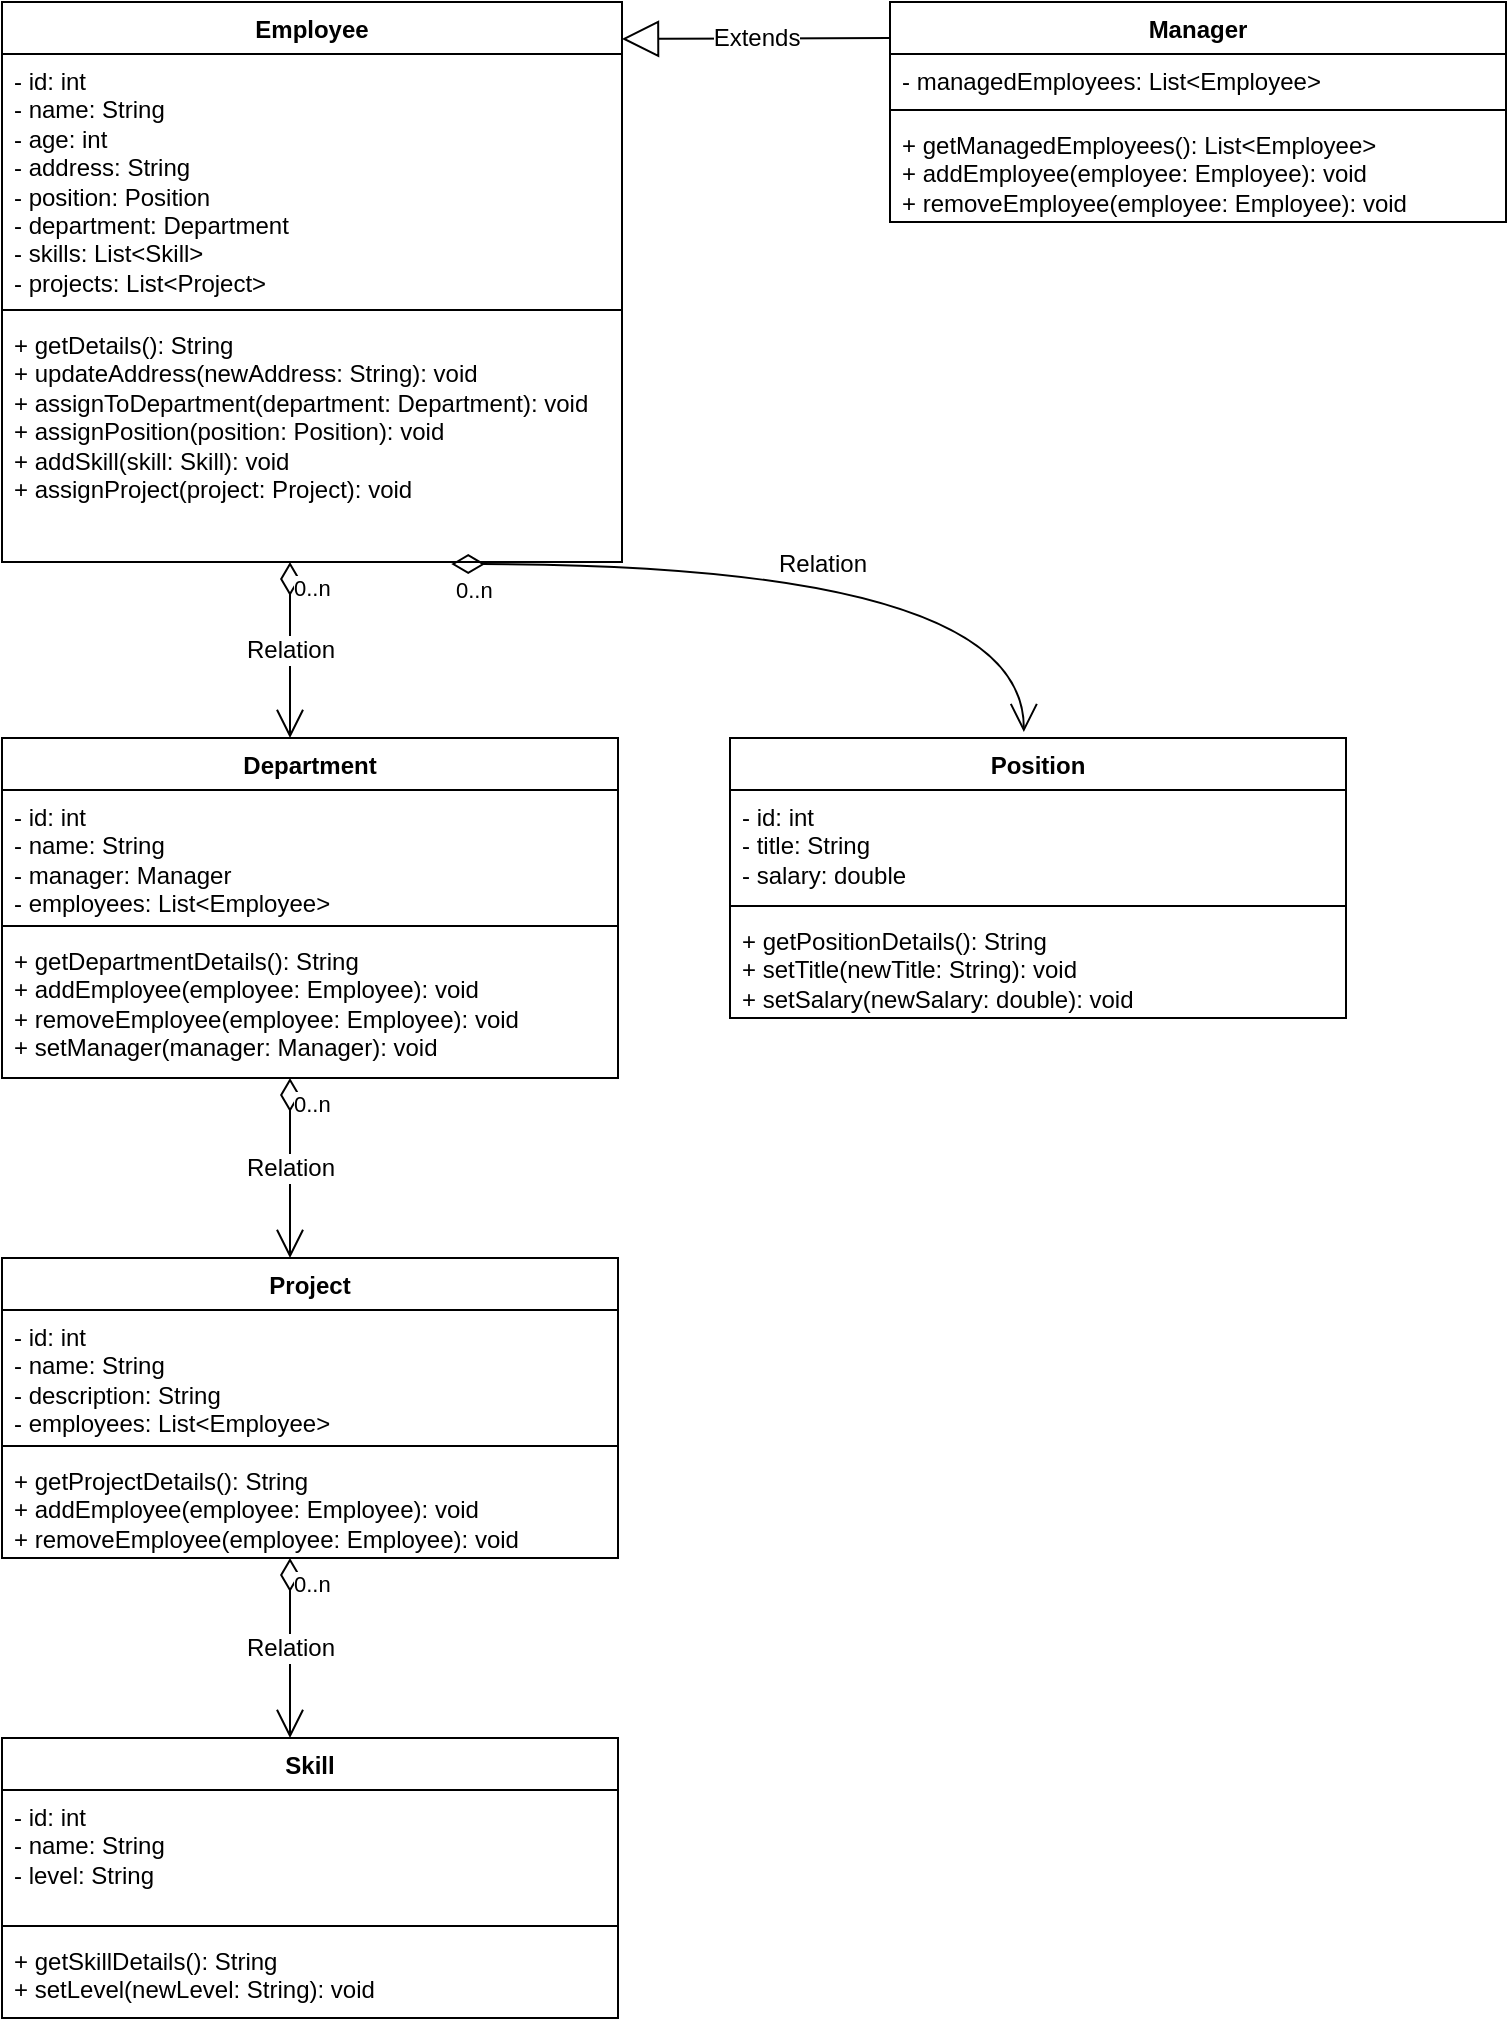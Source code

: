<mxfile version="24.7.1" type="device">
  <diagram name="Страница — 1" id="UCQbAM6jX2rPLn9khl6p">
    <mxGraphModel dx="1024" dy="563" grid="1" gridSize="10" guides="1" tooltips="1" connect="1" arrows="1" fold="1" page="1" pageScale="1" pageWidth="1654" pageHeight="2336" math="0" shadow="0">
      <root>
        <mxCell id="0" />
        <mxCell id="1" parent="0" />
        <mxCell id="EOtlCAxbhML1fY_JEtG5-3" value="Employee     " style="swimlane;fontStyle=1;align=center;verticalAlign=top;childLayout=stackLayout;horizontal=1;startSize=26;horizontalStack=0;resizeParent=1;resizeParentMax=0;resizeLast=0;collapsible=1;marginBottom=0;whiteSpace=wrap;html=1;" vertex="1" parent="1">
          <mxGeometry x="146" y="2" width="310" height="280" as="geometry">
            <mxRectangle x="32" y="2" width="90" height="30" as="alternateBounds" />
          </mxGeometry>
        </mxCell>
        <mxCell id="EOtlCAxbhML1fY_JEtG5-4" value="&lt;div&gt;- id: int&lt;/div&gt;&lt;div&gt;- name: String&lt;/div&gt;&lt;div&gt;- age: int&lt;/div&gt;&lt;div&gt;- address: String&lt;/div&gt;&lt;div&gt;- position: Position&lt;/div&gt;&lt;div&gt;- department: Department&amp;nbsp;&lt;/div&gt;&lt;div&gt;- skills: List&amp;lt;Skill&amp;gt;&lt;/div&gt;&lt;div&gt;- projects: List&amp;lt;Project&amp;gt;&amp;nbsp;&lt;br&gt;&lt;/div&gt;" style="text;strokeColor=none;fillColor=none;align=left;verticalAlign=top;spacingLeft=4;spacingRight=4;overflow=hidden;rotatable=0;points=[[0,0.5],[1,0.5]];portConstraint=eastwest;whiteSpace=wrap;html=1;" vertex="1" parent="EOtlCAxbhML1fY_JEtG5-3">
          <mxGeometry y="26" width="310" height="124" as="geometry" />
        </mxCell>
        <mxCell id="EOtlCAxbhML1fY_JEtG5-5" value="" style="line;strokeWidth=1;fillColor=none;align=left;verticalAlign=middle;spacingTop=-1;spacingLeft=3;spacingRight=3;rotatable=0;labelPosition=right;points=[];portConstraint=eastwest;strokeColor=inherit;" vertex="1" parent="EOtlCAxbhML1fY_JEtG5-3">
          <mxGeometry y="150" width="310" height="8" as="geometry" />
        </mxCell>
        <mxCell id="EOtlCAxbhML1fY_JEtG5-6" value=" + getDetails(): String&lt;div&gt;+ updateAddress(newAddress: String): void&lt;/div&gt;&lt;div&gt;+ assignToDepartment(department: Department): void&lt;/div&gt;&lt;div&gt;+ assignPosition(position: Position): void&lt;/div&gt;&lt;div&gt;+ addSkill(skill: Skill): void&lt;/div&gt;&lt;div&gt;+ assignProject(project: Project): void&lt;/div&gt;" style="text;strokeColor=none;fillColor=none;align=left;verticalAlign=top;spacingLeft=4;spacingRight=4;overflow=hidden;rotatable=0;points=[[0,0.5],[1,0.5]];portConstraint=eastwest;whiteSpace=wrap;html=1;" vertex="1" parent="EOtlCAxbhML1fY_JEtG5-3">
          <mxGeometry y="158" width="310" height="122" as="geometry" />
        </mxCell>
        <mxCell id="EOtlCAxbhML1fY_JEtG5-7" value="Position    " style="swimlane;fontStyle=1;align=center;verticalAlign=top;childLayout=stackLayout;horizontal=1;startSize=26;horizontalStack=0;resizeParent=1;resizeParentMax=0;resizeLast=0;collapsible=1;marginBottom=0;whiteSpace=wrap;html=1;" vertex="1" parent="1">
          <mxGeometry x="510" y="370" width="308" height="140" as="geometry">
            <mxRectangle x="610" y="430" width="80" height="30" as="alternateBounds" />
          </mxGeometry>
        </mxCell>
        <mxCell id="EOtlCAxbhML1fY_JEtG5-8" value="&lt;div&gt;- id: int&lt;/div&gt;&lt;div&gt;- title: String&lt;/div&gt;&lt;div&gt;- salary: double&lt;/div&gt;" style="text;strokeColor=none;fillColor=none;align=left;verticalAlign=top;spacingLeft=4;spacingRight=4;overflow=hidden;rotatable=0;points=[[0,0.5],[1,0.5]];portConstraint=eastwest;whiteSpace=wrap;html=1;" vertex="1" parent="EOtlCAxbhML1fY_JEtG5-7">
          <mxGeometry y="26" width="308" height="54" as="geometry" />
        </mxCell>
        <mxCell id="EOtlCAxbhML1fY_JEtG5-9" value="" style="line;strokeWidth=1;fillColor=none;align=left;verticalAlign=middle;spacingTop=-1;spacingLeft=3;spacingRight=3;rotatable=0;labelPosition=right;points=[];portConstraint=eastwest;strokeColor=inherit;" vertex="1" parent="EOtlCAxbhML1fY_JEtG5-7">
          <mxGeometry y="80" width="308" height="8" as="geometry" />
        </mxCell>
        <mxCell id="EOtlCAxbhML1fY_JEtG5-10" value="+ getPositionDetails(): String&lt;div&gt;+ setTitle(newTitle: String): void&lt;/div&gt;&lt;div&gt;+ setSalary(newSalary: double): void&lt;/div&gt;" style="text;strokeColor=none;fillColor=none;align=left;verticalAlign=top;spacingLeft=4;spacingRight=4;overflow=hidden;rotatable=0;points=[[0,0.5],[1,0.5]];portConstraint=eastwest;whiteSpace=wrap;html=1;" vertex="1" parent="EOtlCAxbhML1fY_JEtG5-7">
          <mxGeometry y="88" width="308" height="52" as="geometry" />
        </mxCell>
        <mxCell id="EOtlCAxbhML1fY_JEtG5-11" value="Manager         " style="swimlane;fontStyle=1;align=center;verticalAlign=top;childLayout=stackLayout;horizontal=1;startSize=26;horizontalStack=0;resizeParent=1;resizeParentMax=0;resizeLast=0;collapsible=1;marginBottom=0;whiteSpace=wrap;html=1;" vertex="1" parent="1">
          <mxGeometry x="590" y="2" width="308" height="110" as="geometry">
            <mxRectangle x="450" y="2" width="90" height="30" as="alternateBounds" />
          </mxGeometry>
        </mxCell>
        <mxCell id="EOtlCAxbhML1fY_JEtG5-12" value="- managedEmployees:&amp;nbsp;List&amp;lt;Employee&amp;gt;" style="text;strokeColor=none;fillColor=none;align=left;verticalAlign=top;spacingLeft=4;spacingRight=4;overflow=hidden;rotatable=0;points=[[0,0.5],[1,0.5]];portConstraint=eastwest;whiteSpace=wrap;html=1;" vertex="1" parent="EOtlCAxbhML1fY_JEtG5-11">
          <mxGeometry y="26" width="308" height="24" as="geometry" />
        </mxCell>
        <mxCell id="EOtlCAxbhML1fY_JEtG5-13" value="" style="line;strokeWidth=1;fillColor=none;align=left;verticalAlign=middle;spacingTop=-1;spacingLeft=3;spacingRight=3;rotatable=0;labelPosition=right;points=[];portConstraint=eastwest;strokeColor=inherit;" vertex="1" parent="EOtlCAxbhML1fY_JEtG5-11">
          <mxGeometry y="50" width="308" height="8" as="geometry" />
        </mxCell>
        <mxCell id="EOtlCAxbhML1fY_JEtG5-14" value="+ getManagedEmployees(): List&amp;lt;Employee&amp;gt;&lt;div&gt;+ addEmployee(employee: Employee): void &lt;/div&gt;&lt;div&gt;+ removeEmployee(employee: Employee): void&lt;/div&gt;" style="text;strokeColor=none;fillColor=none;align=left;verticalAlign=top;spacingLeft=4;spacingRight=4;overflow=hidden;rotatable=0;points=[[0,0.5],[1,0.5]];portConstraint=eastwest;whiteSpace=wrap;html=1;" vertex="1" parent="EOtlCAxbhML1fY_JEtG5-11">
          <mxGeometry y="58" width="308" height="52" as="geometry" />
        </mxCell>
        <mxCell id="EOtlCAxbhML1fY_JEtG5-15" value="Department            " style="swimlane;fontStyle=1;align=center;verticalAlign=top;childLayout=stackLayout;horizontal=1;startSize=26;horizontalStack=0;resizeParent=1;resizeParentMax=0;resizeLast=0;collapsible=1;marginBottom=0;whiteSpace=wrap;html=1;" vertex="1" parent="1">
          <mxGeometry x="146" y="370" width="308" height="170" as="geometry">
            <mxRectangle x="710" y="840" width="100" height="30" as="alternateBounds" />
          </mxGeometry>
        </mxCell>
        <mxCell id="EOtlCAxbhML1fY_JEtG5-16" value="&lt;div&gt;- id: int&lt;/div&gt;&lt;div&gt;- name: String&lt;/div&gt;&lt;div&gt;- manager: Manager&lt;/div&gt;&lt;div&gt;- employees: List&amp;lt;Employee&amp;gt;&lt;/div&gt;" style="text;strokeColor=none;fillColor=none;align=left;verticalAlign=top;spacingLeft=4;spacingRight=4;overflow=hidden;rotatable=0;points=[[0,0.5],[1,0.5]];portConstraint=eastwest;whiteSpace=wrap;html=1;" vertex="1" parent="EOtlCAxbhML1fY_JEtG5-15">
          <mxGeometry y="26" width="308" height="64" as="geometry" />
        </mxCell>
        <mxCell id="EOtlCAxbhML1fY_JEtG5-17" value="" style="line;strokeWidth=1;fillColor=none;align=left;verticalAlign=middle;spacingTop=-1;spacingLeft=3;spacingRight=3;rotatable=0;labelPosition=right;points=[];portConstraint=eastwest;strokeColor=inherit;" vertex="1" parent="EOtlCAxbhML1fY_JEtG5-15">
          <mxGeometry y="90" width="308" height="8" as="geometry" />
        </mxCell>
        <mxCell id="EOtlCAxbhML1fY_JEtG5-18" value="+ getDepartmentDetails(): String&lt;div&gt;+ addEmployee(employee: Employee): void &lt;/div&gt;&lt;div&gt;+ removeEmployee(employee: Employee): void&lt;/div&gt;&lt;div&gt;+ setManager(manager: Manager): void&lt;br&gt;&lt;/div&gt;" style="text;strokeColor=none;fillColor=none;align=left;verticalAlign=top;spacingLeft=4;spacingRight=4;overflow=hidden;rotatable=0;points=[[0,0.5],[1,0.5]];portConstraint=eastwest;whiteSpace=wrap;html=1;" vertex="1" parent="EOtlCAxbhML1fY_JEtG5-15">
          <mxGeometry y="98" width="308" height="72" as="geometry" />
        </mxCell>
        <mxCell id="EOtlCAxbhML1fY_JEtG5-19" value="Project                 " style="swimlane;fontStyle=1;align=center;verticalAlign=top;childLayout=stackLayout;horizontal=1;startSize=26;horizontalStack=0;resizeParent=1;resizeParentMax=0;resizeLast=0;collapsible=1;marginBottom=0;whiteSpace=wrap;html=1;" vertex="1" parent="1">
          <mxGeometry x="146" y="630" width="308" height="150" as="geometry">
            <mxRectangle x="400" y="800" width="100" height="30" as="alternateBounds" />
          </mxGeometry>
        </mxCell>
        <mxCell id="EOtlCAxbhML1fY_JEtG5-20" value="&lt;div&gt;- id: int&lt;/div&gt;&lt;div&gt;- name: String&lt;/div&gt;&lt;div&gt;- description: String&lt;/div&gt;&lt;div&gt;- employees: List&amp;lt;Employee&amp;gt;&lt;/div&gt;" style="text;strokeColor=none;fillColor=none;align=left;verticalAlign=top;spacingLeft=4;spacingRight=4;overflow=hidden;rotatable=0;points=[[0,0.5],[1,0.5]];portConstraint=eastwest;whiteSpace=wrap;html=1;" vertex="1" parent="EOtlCAxbhML1fY_JEtG5-19">
          <mxGeometry y="26" width="308" height="64" as="geometry" />
        </mxCell>
        <mxCell id="EOtlCAxbhML1fY_JEtG5-21" value="" style="line;strokeWidth=1;fillColor=none;align=left;verticalAlign=middle;spacingTop=-1;spacingLeft=3;spacingRight=3;rotatable=0;labelPosition=right;points=[];portConstraint=eastwest;strokeColor=inherit;" vertex="1" parent="EOtlCAxbhML1fY_JEtG5-19">
          <mxGeometry y="90" width="308" height="8" as="geometry" />
        </mxCell>
        <mxCell id="EOtlCAxbhML1fY_JEtG5-22" value="+ getProjectDetails(): String&lt;div&gt;+ addEmployee(employee: Employee): void &lt;/div&gt;&lt;div&gt;+ removeEmployee(employee: Employee): void&lt;/div&gt;" style="text;strokeColor=none;fillColor=none;align=left;verticalAlign=top;spacingLeft=4;spacingRight=4;overflow=hidden;rotatable=0;points=[[0,0.5],[1,0.5]];portConstraint=eastwest;whiteSpace=wrap;html=1;" vertex="1" parent="EOtlCAxbhML1fY_JEtG5-19">
          <mxGeometry y="98" width="308" height="52" as="geometry" />
        </mxCell>
        <mxCell id="EOtlCAxbhML1fY_JEtG5-23" value="Skill                  " style="swimlane;fontStyle=1;align=center;verticalAlign=top;childLayout=stackLayout;horizontal=1;startSize=26;horizontalStack=0;resizeParent=1;resizeParentMax=0;resizeLast=0;collapsible=1;marginBottom=0;whiteSpace=wrap;html=1;" vertex="1" parent="1">
          <mxGeometry x="146" y="870" width="308" height="140" as="geometry">
            <mxRectangle x="270" y="810" width="60" height="30" as="alternateBounds" />
          </mxGeometry>
        </mxCell>
        <mxCell id="EOtlCAxbhML1fY_JEtG5-24" value="&lt;div&gt;- id: int&lt;/div&gt;&lt;div&gt;- name: String&lt;br&gt;&lt;/div&gt;&lt;div&gt;- level: String&lt;/div&gt;" style="text;strokeColor=none;fillColor=none;align=left;verticalAlign=top;spacingLeft=4;spacingRight=4;overflow=hidden;rotatable=0;points=[[0,0.5],[1,0.5]];portConstraint=eastwest;whiteSpace=wrap;html=1;" vertex="1" parent="EOtlCAxbhML1fY_JEtG5-23">
          <mxGeometry y="26" width="308" height="64" as="geometry" />
        </mxCell>
        <mxCell id="EOtlCAxbhML1fY_JEtG5-25" value="" style="line;strokeWidth=1;fillColor=none;align=left;verticalAlign=middle;spacingTop=-1;spacingLeft=3;spacingRight=3;rotatable=0;labelPosition=right;points=[];portConstraint=eastwest;strokeColor=inherit;" vertex="1" parent="EOtlCAxbhML1fY_JEtG5-23">
          <mxGeometry y="90" width="308" height="8" as="geometry" />
        </mxCell>
        <mxCell id="EOtlCAxbhML1fY_JEtG5-26" value="+ getSkillDetails(): String&lt;div&gt;+ setLevel(newLevel: String): void&lt;/div&gt;" style="text;strokeColor=none;fillColor=none;align=left;verticalAlign=top;spacingLeft=4;spacingRight=4;overflow=hidden;rotatable=0;points=[[0,0.5],[1,0.5]];portConstraint=eastwest;whiteSpace=wrap;html=1;" vertex="1" parent="EOtlCAxbhML1fY_JEtG5-23">
          <mxGeometry y="98" width="308" height="42" as="geometry" />
        </mxCell>
        <mxCell id="EOtlCAxbhML1fY_JEtG5-33" value="Extends" style="endArrow=block;endSize=16;endFill=0;html=1;rounded=0;fontSize=12;curved=1;" edge="1" parent="1">
          <mxGeometry width="160" relative="1" as="geometry">
            <mxPoint x="590" y="20" as="sourcePoint" />
            <mxPoint x="456" y="20.464" as="targetPoint" />
          </mxGeometry>
        </mxCell>
        <mxCell id="EOtlCAxbhML1fY_JEtG5-38" value="Relation" style="endArrow=open;html=1;endSize=12;startArrow=diamondThin;startSize=14;startFill=0;edgeStyle=orthogonalEdgeStyle;rounded=0;fontSize=12;curved=1;entryX=0.477;entryY=-0.021;entryDx=0;entryDy=0;entryPerimeter=0;" edge="1" parent="1" target="EOtlCAxbhML1fY_JEtG5-7">
          <mxGeometry relative="1" as="geometry">
            <mxPoint x="370.63" y="283" as="sourcePoint" />
            <mxPoint x="370" y="430" as="targetPoint" />
          </mxGeometry>
        </mxCell>
        <mxCell id="EOtlCAxbhML1fY_JEtG5-39" value="0..n" style="edgeLabel;resizable=0;html=1;align=left;verticalAlign=top;" connectable="0" vertex="1" parent="EOtlCAxbhML1fY_JEtG5-38">
          <mxGeometry x="-1" relative="1" as="geometry" />
        </mxCell>
        <mxCell id="EOtlCAxbhML1fY_JEtG5-40" value="Relation" style="endArrow=open;html=1;endSize=12;startArrow=diamondThin;startSize=14;startFill=0;edgeStyle=orthogonalEdgeStyle;rounded=0;fontSize=12;curved=1;" edge="1" parent="1">
          <mxGeometry relative="1" as="geometry">
            <mxPoint x="290" y="282" as="sourcePoint" />
            <mxPoint x="290" y="370" as="targetPoint" />
          </mxGeometry>
        </mxCell>
        <mxCell id="EOtlCAxbhML1fY_JEtG5-41" value="0..n" style="edgeLabel;resizable=0;html=1;align=left;verticalAlign=top;" connectable="0" vertex="1" parent="EOtlCAxbhML1fY_JEtG5-40">
          <mxGeometry x="-1" relative="1" as="geometry" />
        </mxCell>
        <mxCell id="EOtlCAxbhML1fY_JEtG5-47" value="Relation" style="endArrow=open;html=1;endSize=12;startArrow=diamondThin;startSize=14;startFill=0;edgeStyle=orthogonalEdgeStyle;rounded=0;fontSize=12;curved=1;" edge="1" parent="1">
          <mxGeometry relative="1" as="geometry">
            <mxPoint x="290" y="540" as="sourcePoint" />
            <mxPoint x="290" y="630" as="targetPoint" />
          </mxGeometry>
        </mxCell>
        <mxCell id="EOtlCAxbhML1fY_JEtG5-48" value="0..n" style="edgeLabel;resizable=0;html=1;align=left;verticalAlign=top;" connectable="0" vertex="1" parent="EOtlCAxbhML1fY_JEtG5-47">
          <mxGeometry x="-1" relative="1" as="geometry" />
        </mxCell>
        <mxCell id="EOtlCAxbhML1fY_JEtG5-49" value="Relation" style="endArrow=open;html=1;endSize=12;startArrow=diamondThin;startSize=14;startFill=0;edgeStyle=orthogonalEdgeStyle;rounded=0;fontSize=12;curved=1;" edge="1" parent="1">
          <mxGeometry relative="1" as="geometry">
            <mxPoint x="290" y="780" as="sourcePoint" />
            <mxPoint x="290" y="870" as="targetPoint" />
          </mxGeometry>
        </mxCell>
        <mxCell id="EOtlCAxbhML1fY_JEtG5-50" value="0..n" style="edgeLabel;resizable=0;html=1;align=left;verticalAlign=top;" connectable="0" vertex="1" parent="EOtlCAxbhML1fY_JEtG5-49">
          <mxGeometry x="-1" relative="1" as="geometry" />
        </mxCell>
      </root>
    </mxGraphModel>
  </diagram>
</mxfile>
